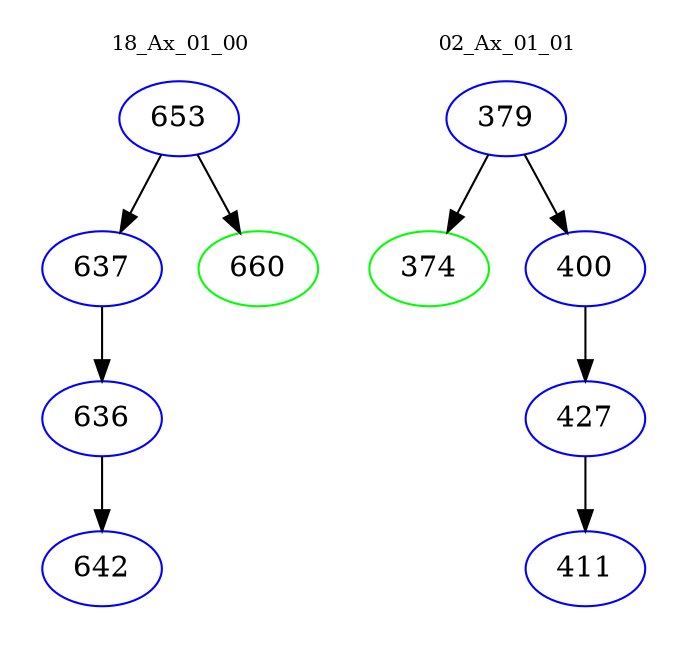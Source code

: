 digraph{
subgraph cluster_0 {
color = white
label = "18_Ax_01_00";
fontsize=10;
T0_653 [label="653", color="blue"]
T0_653 -> T0_637 [color="black"]
T0_637 [label="637", color="blue"]
T0_637 -> T0_636 [color="black"]
T0_636 [label="636", color="blue"]
T0_636 -> T0_642 [color="black"]
T0_642 [label="642", color="blue"]
T0_653 -> T0_660 [color="black"]
T0_660 [label="660", color="green"]
}
subgraph cluster_1 {
color = white
label = "02_Ax_01_01";
fontsize=10;
T1_379 [label="379", color="blue"]
T1_379 -> T1_374 [color="black"]
T1_374 [label="374", color="green"]
T1_379 -> T1_400 [color="black"]
T1_400 [label="400", color="blue"]
T1_400 -> T1_427 [color="black"]
T1_427 [label="427", color="blue"]
T1_427 -> T1_411 [color="black"]
T1_411 [label="411", color="blue"]
}
}
